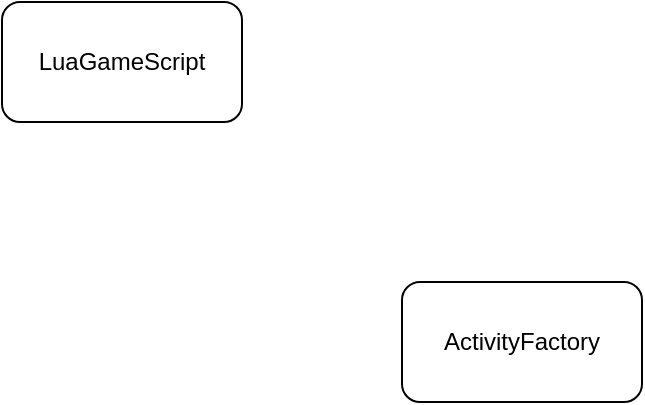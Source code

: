 <mxfile version="13.3.5" type="device"><diagram id="DHL0UhBvU1isGa_VPDXy" name="Page-1"><mxGraphModel dx="1106" dy="818" grid="1" gridSize="10" guides="1" tooltips="1" connect="1" arrows="1" fold="1" page="1" pageScale="1" pageWidth="850" pageHeight="1100" math="0" shadow="0"><root><mxCell id="0"/><mxCell id="1" parent="0"/><mxCell id="6SMRl9G1qyvdxhOFY-Sl-1" value="LuaGameScript" style="rounded=1;whiteSpace=wrap;html=1;" vertex="1" parent="1"><mxGeometry x="240" y="220" width="120" height="60" as="geometry"/></mxCell><mxCell id="6SMRl9G1qyvdxhOFY-Sl-2" value="ActivityFactory" style="rounded=1;whiteSpace=wrap;html=1;" vertex="1" parent="1"><mxGeometry x="440" y="360" width="120" height="60" as="geometry"/></mxCell></root></mxGraphModel></diagram></mxfile>